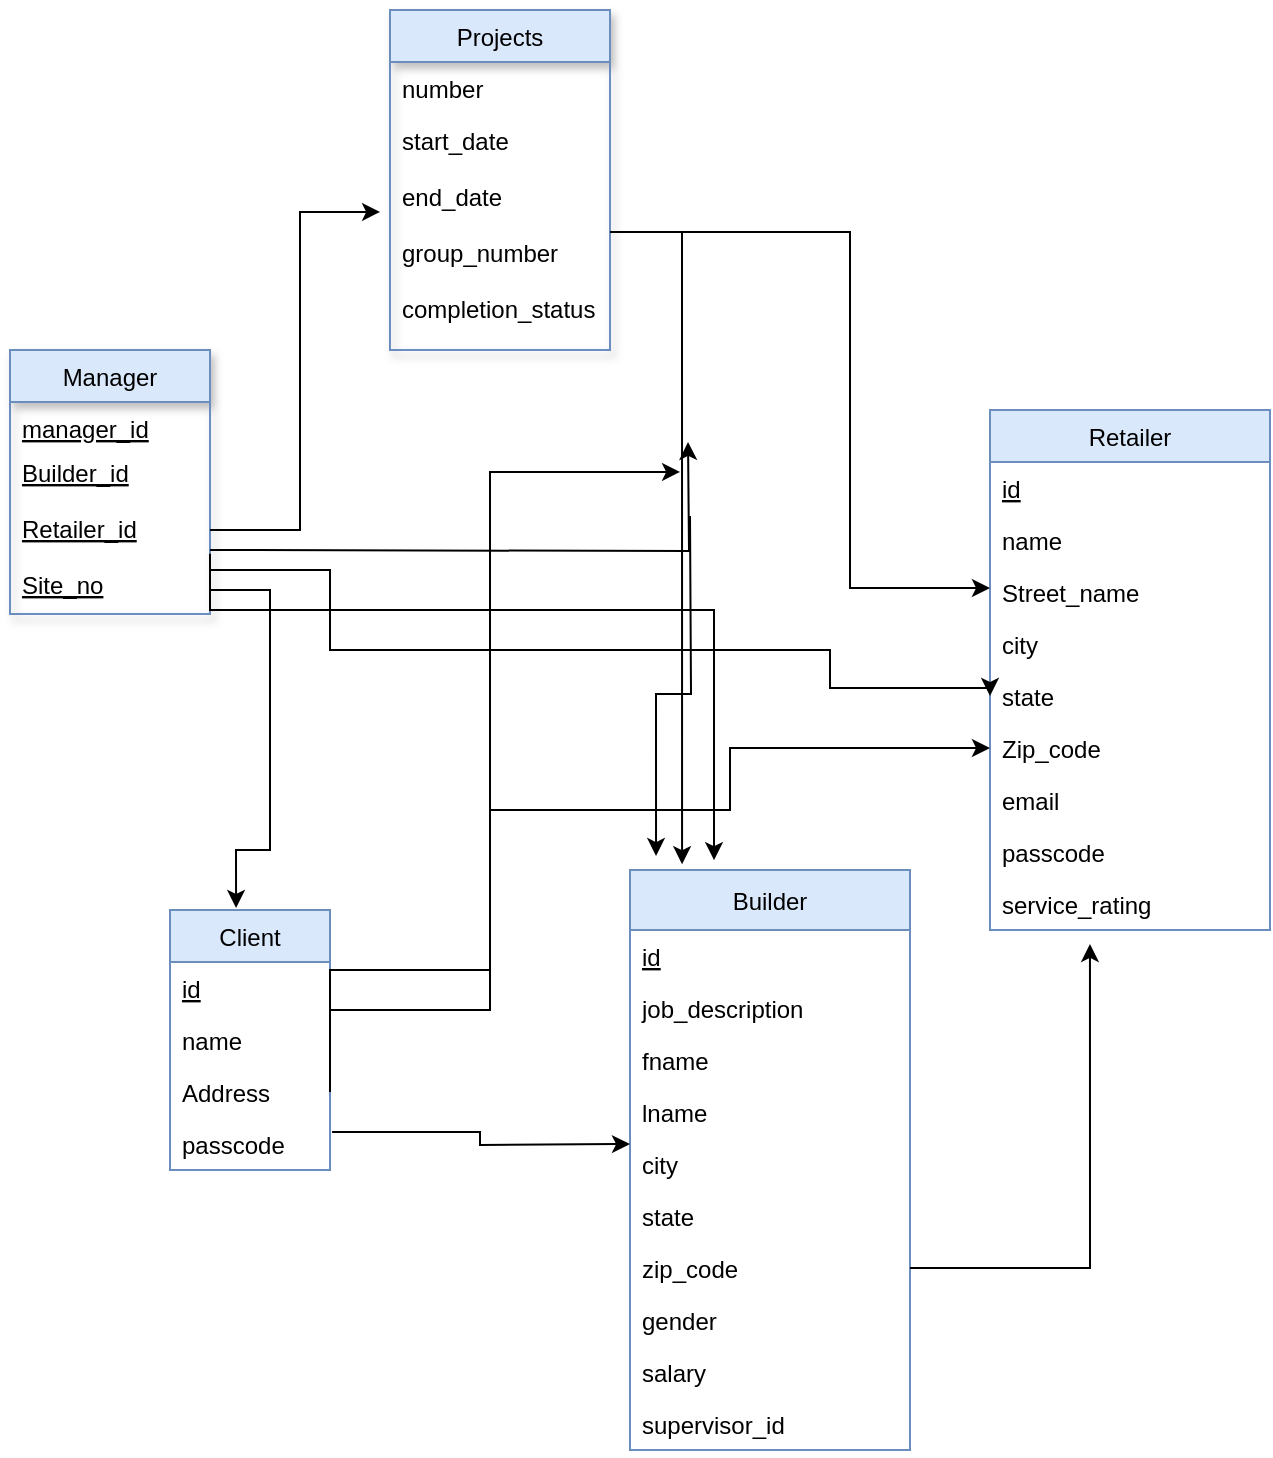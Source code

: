 <mxfile version="15.6.8" type="github">
  <diagram id="mHvtvC3Lte3Z6Vf82_89" name="Page-1">
    <mxGraphModel dx="1826" dy="816" grid="1" gridSize="10" guides="1" tooltips="1" connect="1" arrows="1" fold="1" page="1" pageScale="1" pageWidth="850" pageHeight="1100" math="0" shadow="0">
      <root>
        <mxCell id="0" />
        <mxCell id="1" parent="0" />
        <mxCell id="ZL5KUPXlELCcMeXXow66-1" value="Client" style="swimlane;fontStyle=0;childLayout=stackLayout;horizontal=1;startSize=26;fillColor=#dae8fc;horizontalStack=0;resizeParent=1;resizeParentMax=0;resizeLast=0;collapsible=1;marginBottom=0;strokeColor=#6c8ebf;" parent="1" vertex="1">
          <mxGeometry x="250" y="490" width="80" height="130" as="geometry" />
        </mxCell>
        <mxCell id="ZL5KUPXlELCcMeXXow66-2" value="id" style="text;strokeColor=none;fillColor=none;align=left;verticalAlign=top;spacingLeft=4;spacingRight=4;overflow=hidden;rotatable=0;points=[[0,0.5],[1,0.5]];portConstraint=eastwest;fontStyle=4" parent="ZL5KUPXlELCcMeXXow66-1" vertex="1">
          <mxGeometry y="26" width="80" height="26" as="geometry" />
        </mxCell>
        <mxCell id="ZL5KUPXlELCcMeXXow66-5" value="name&#xa;" style="text;strokeColor=none;fillColor=none;align=left;verticalAlign=top;spacingLeft=4;spacingRight=4;overflow=hidden;rotatable=0;points=[[0,0.5],[1,0.5]];portConstraint=eastwest;" parent="ZL5KUPXlELCcMeXXow66-1" vertex="1">
          <mxGeometry y="52" width="80" height="26" as="geometry" />
        </mxCell>
        <mxCell id="ZL5KUPXlELCcMeXXow66-9" value="Address" style="text;strokeColor=none;fillColor=none;align=left;verticalAlign=top;spacingLeft=4;spacingRight=4;overflow=hidden;rotatable=0;points=[[0,0.5],[1,0.5]];portConstraint=eastwest;" parent="ZL5KUPXlELCcMeXXow66-1" vertex="1">
          <mxGeometry y="78" width="80" height="26" as="geometry" />
        </mxCell>
        <mxCell id="ZL5KUPXlELCcMeXXow66-6" value="passcode" style="text;strokeColor=none;fillColor=none;align=left;verticalAlign=top;spacingLeft=4;spacingRight=4;overflow=hidden;rotatable=0;points=[[0,0.5],[1,0.5]];portConstraint=eastwest;" parent="ZL5KUPXlELCcMeXXow66-1" vertex="1">
          <mxGeometry y="104" width="80" height="26" as="geometry" />
        </mxCell>
        <mxCell id="ZL5KUPXlELCcMeXXow66-10" value="Builder" style="swimlane;fontStyle=0;childLayout=stackLayout;horizontal=1;startSize=30;fillColor=#dae8fc;horizontalStack=0;resizeParent=1;resizeParentMax=0;resizeLast=0;collapsible=1;marginBottom=0;strokeColor=#6c8ebf;" parent="1" vertex="1">
          <mxGeometry x="480" y="470" width="140" height="290" as="geometry" />
        </mxCell>
        <mxCell id="ZL5KUPXlELCcMeXXow66-11" value="id" style="text;strokeColor=none;fillColor=none;align=left;verticalAlign=top;spacingLeft=4;spacingRight=4;overflow=hidden;rotatable=0;points=[[0,0.5],[1,0.5]];portConstraint=eastwest;fontStyle=4" parent="ZL5KUPXlELCcMeXXow66-10" vertex="1">
          <mxGeometry y="30" width="140" height="26" as="geometry" />
        </mxCell>
        <mxCell id="ZL5KUPXlELCcMeXXow66-12" value="job_description" style="text;strokeColor=none;fillColor=none;align=left;verticalAlign=top;spacingLeft=4;spacingRight=4;overflow=hidden;rotatable=0;points=[[0,0.5],[1,0.5]];portConstraint=eastwest;" parent="ZL5KUPXlELCcMeXXow66-10" vertex="1">
          <mxGeometry y="56" width="140" height="26" as="geometry" />
        </mxCell>
        <mxCell id="ZL5KUPXlELCcMeXXow66-14" value="fname" style="text;strokeColor=none;fillColor=none;align=left;verticalAlign=top;spacingLeft=4;spacingRight=4;overflow=hidden;rotatable=0;points=[[0,0.5],[1,0.5]];portConstraint=eastwest;" parent="ZL5KUPXlELCcMeXXow66-10" vertex="1">
          <mxGeometry y="82" width="140" height="26" as="geometry" />
        </mxCell>
        <mxCell id="ZL5KUPXlELCcMeXXow66-15" value=" lname" style="text;strokeColor=none;fillColor=none;align=left;verticalAlign=top;spacingLeft=4;spacingRight=4;overflow=hidden;rotatable=0;points=[[0,0.5],[1,0.5]];portConstraint=eastwest;" parent="ZL5KUPXlELCcMeXXow66-10" vertex="1">
          <mxGeometry y="108" width="140" height="26" as="geometry" />
        </mxCell>
        <mxCell id="ZL5KUPXlELCcMeXXow66-17" value="city" style="text;strokeColor=none;fillColor=none;align=left;verticalAlign=top;spacingLeft=4;spacingRight=4;overflow=hidden;rotatable=0;points=[[0,0.5],[1,0.5]];portConstraint=eastwest;" parent="ZL5KUPXlELCcMeXXow66-10" vertex="1">
          <mxGeometry y="134" width="140" height="26" as="geometry" />
        </mxCell>
        <mxCell id="ZL5KUPXlELCcMeXXow66-18" value="state" style="text;strokeColor=none;fillColor=none;align=left;verticalAlign=top;spacingLeft=4;spacingRight=4;overflow=hidden;rotatable=0;points=[[0,0.5],[1,0.5]];portConstraint=eastwest;" parent="ZL5KUPXlELCcMeXXow66-10" vertex="1">
          <mxGeometry y="160" width="140" height="26" as="geometry" />
        </mxCell>
        <mxCell id="ZL5KUPXlELCcMeXXow66-19" value="zip_code " style="text;strokeColor=none;fillColor=none;align=left;verticalAlign=top;spacingLeft=4;spacingRight=4;overflow=hidden;rotatable=0;points=[[0,0.5],[1,0.5]];portConstraint=eastwest;" parent="ZL5KUPXlELCcMeXXow66-10" vertex="1">
          <mxGeometry y="186" width="140" height="26" as="geometry" />
        </mxCell>
        <mxCell id="ZL5KUPXlELCcMeXXow66-20" value="gender" style="text;strokeColor=none;fillColor=none;align=left;verticalAlign=top;spacingLeft=4;spacingRight=4;overflow=hidden;rotatable=0;points=[[0,0.5],[1,0.5]];portConstraint=eastwest;" parent="ZL5KUPXlELCcMeXXow66-10" vertex="1">
          <mxGeometry y="212" width="140" height="26" as="geometry" />
        </mxCell>
        <mxCell id="ZL5KUPXlELCcMeXXow66-21" value="salary" style="text;strokeColor=none;fillColor=none;align=left;verticalAlign=top;spacingLeft=4;spacingRight=4;overflow=hidden;rotatable=0;points=[[0,0.5],[1,0.5]];portConstraint=eastwest;" parent="ZL5KUPXlELCcMeXXow66-10" vertex="1">
          <mxGeometry y="238" width="140" height="26" as="geometry" />
        </mxCell>
        <mxCell id="ZL5KUPXlELCcMeXXow66-13" value="supervisor_id" style="text;strokeColor=none;fillColor=none;align=left;verticalAlign=top;spacingLeft=4;spacingRight=4;overflow=hidden;rotatable=0;points=[[0,0.5],[1,0.5]];portConstraint=eastwest;" parent="ZL5KUPXlELCcMeXXow66-10" vertex="1">
          <mxGeometry y="264" width="140" height="26" as="geometry" />
        </mxCell>
        <mxCell id="ZL5KUPXlELCcMeXXow66-23" value=" Retailer" style="swimlane;fontStyle=0;childLayout=stackLayout;horizontal=1;startSize=26;fillColor=#dae8fc;horizontalStack=0;resizeParent=1;resizeParentMax=0;resizeLast=0;collapsible=1;marginBottom=0;strokeColor=#6c8ebf;" parent="1" vertex="1">
          <mxGeometry x="660" y="240" width="140" height="260" as="geometry" />
        </mxCell>
        <mxCell id="ZL5KUPXlELCcMeXXow66-24" value="id " style="text;strokeColor=none;fillColor=none;align=left;verticalAlign=top;spacingLeft=4;spacingRight=4;overflow=hidden;rotatable=0;points=[[0,0.5],[1,0.5]];portConstraint=eastwest;fontStyle=4" parent="ZL5KUPXlELCcMeXXow66-23" vertex="1">
          <mxGeometry y="26" width="140" height="26" as="geometry" />
        </mxCell>
        <mxCell id="ZL5KUPXlELCcMeXXow66-25" value="name" style="text;strokeColor=none;fillColor=none;align=left;verticalAlign=top;spacingLeft=4;spacingRight=4;overflow=hidden;rotatable=0;points=[[0,0.5],[1,0.5]];portConstraint=eastwest;" parent="ZL5KUPXlELCcMeXXow66-23" vertex="1">
          <mxGeometry y="52" width="140" height="26" as="geometry" />
        </mxCell>
        <mxCell id="ZL5KUPXlELCcMeXXow66-27" value="Street_name" style="text;strokeColor=none;fillColor=none;align=left;verticalAlign=top;spacingLeft=4;spacingRight=4;overflow=hidden;rotatable=0;points=[[0,0.5],[1,0.5]];portConstraint=eastwest;" parent="ZL5KUPXlELCcMeXXow66-23" vertex="1">
          <mxGeometry y="78" width="140" height="26" as="geometry" />
        </mxCell>
        <mxCell id="ZL5KUPXlELCcMeXXow66-28" value="city" style="text;strokeColor=none;fillColor=none;align=left;verticalAlign=top;spacingLeft=4;spacingRight=4;overflow=hidden;rotatable=0;points=[[0,0.5],[1,0.5]];portConstraint=eastwest;" parent="ZL5KUPXlELCcMeXXow66-23" vertex="1">
          <mxGeometry y="104" width="140" height="26" as="geometry" />
        </mxCell>
        <mxCell id="ZL5KUPXlELCcMeXXow66-29" value="state" style="text;strokeColor=none;fillColor=none;align=left;verticalAlign=top;spacingLeft=4;spacingRight=4;overflow=hidden;rotatable=0;points=[[0,0.5],[1,0.5]];portConstraint=eastwest;" parent="ZL5KUPXlELCcMeXXow66-23" vertex="1">
          <mxGeometry y="130" width="140" height="26" as="geometry" />
        </mxCell>
        <mxCell id="ZL5KUPXlELCcMeXXow66-30" value="Zip_code" style="text;strokeColor=none;fillColor=none;align=left;verticalAlign=top;spacingLeft=4;spacingRight=4;overflow=hidden;rotatable=0;points=[[0,0.5],[1,0.5]];portConstraint=eastwest;" parent="ZL5KUPXlELCcMeXXow66-23" vertex="1">
          <mxGeometry y="156" width="140" height="26" as="geometry" />
        </mxCell>
        <mxCell id="ZL5KUPXlELCcMeXXow66-31" value=" email" style="text;strokeColor=none;fillColor=none;align=left;verticalAlign=top;spacingLeft=4;spacingRight=4;overflow=hidden;rotatable=0;points=[[0,0.5],[1,0.5]];portConstraint=eastwest;" parent="ZL5KUPXlELCcMeXXow66-23" vertex="1">
          <mxGeometry y="182" width="140" height="26" as="geometry" />
        </mxCell>
        <mxCell id="ZL5KUPXlELCcMeXXow66-32" value="passcode" style="text;strokeColor=none;fillColor=none;align=left;verticalAlign=top;spacingLeft=4;spacingRight=4;overflow=hidden;rotatable=0;points=[[0,0.5],[1,0.5]];portConstraint=eastwest;" parent="ZL5KUPXlELCcMeXXow66-23" vertex="1">
          <mxGeometry y="208" width="140" height="26" as="geometry" />
        </mxCell>
        <mxCell id="ZL5KUPXlELCcMeXXow66-26" value="service_rating" style="text;strokeColor=none;fillColor=none;align=left;verticalAlign=top;spacingLeft=4;spacingRight=4;overflow=hidden;rotatable=0;points=[[0,0.5],[1,0.5]];portConstraint=eastwest;" parent="ZL5KUPXlELCcMeXXow66-23" vertex="1">
          <mxGeometry y="234" width="140" height="26" as="geometry" />
        </mxCell>
        <mxCell id="HohciE32TCPo8PJcS-ce-9" value="Manager" style="swimlane;fontStyle=0;childLayout=stackLayout;horizontal=1;startSize=26;fillColor=#dae8fc;horizontalStack=0;resizeParent=1;resizeParentMax=0;resizeLast=0;collapsible=1;marginBottom=0;shadow=1;strokeColor=#6c8ebf;" parent="1" vertex="1">
          <mxGeometry x="170" y="210" width="100" height="132" as="geometry" />
        </mxCell>
        <mxCell id="HohciE32TCPo8PJcS-ce-10" value="manager_id" style="text;strokeColor=none;fillColor=none;align=left;verticalAlign=top;spacingLeft=4;spacingRight=4;overflow=hidden;rotatable=0;points=[[0,0.5],[1,0.5]];portConstraint=eastwest;shadow=1;fontStyle=4" parent="HohciE32TCPo8PJcS-ce-9" vertex="1">
          <mxGeometry y="26" width="100" height="22" as="geometry" />
        </mxCell>
        <mxCell id="HohciE32TCPo8PJcS-ce-11" value="Builder_id&#xa;&#xa;Retailer_id&#xa;&#xa;Site_no" style="text;strokeColor=none;fillColor=none;align=left;verticalAlign=top;spacingLeft=4;spacingRight=4;overflow=hidden;rotatable=0;points=[[0,0.5],[1,0.5]];portConstraint=eastwest;shadow=1;fontStyle=4" parent="HohciE32TCPo8PJcS-ce-9" vertex="1">
          <mxGeometry y="48" width="100" height="84" as="geometry" />
        </mxCell>
        <mxCell id="HohciE32TCPo8PJcS-ce-12" value="Projects" style="swimlane;fontStyle=0;childLayout=stackLayout;horizontal=1;startSize=26;fillColor=#dae8fc;horizontalStack=0;resizeParent=1;resizeParentMax=0;resizeLast=0;collapsible=1;marginBottom=0;shadow=1;strokeColor=#6c8ebf;" parent="1" vertex="1">
          <mxGeometry x="360" y="40" width="110" height="170" as="geometry" />
        </mxCell>
        <mxCell id="HohciE32TCPo8PJcS-ce-13" value="number" style="text;strokeColor=none;fillColor=none;align=left;verticalAlign=top;spacingLeft=4;spacingRight=4;overflow=hidden;rotatable=0;points=[[0,0.5],[1,0.5]];portConstraint=eastwest;shadow=1;" parent="HohciE32TCPo8PJcS-ce-12" vertex="1">
          <mxGeometry y="26" width="110" height="26" as="geometry" />
        </mxCell>
        <mxCell id="HohciE32TCPo8PJcS-ce-14" value="start_date&#xa;&#xa;end_date&#xa;&#xa;group_number&#xa;&#xa;completion_status" style="text;strokeColor=none;fillColor=none;align=left;verticalAlign=top;spacingLeft=4;spacingRight=4;overflow=hidden;rotatable=0;points=[[0,0.5],[1,0.5]];portConstraint=eastwest;shadow=1;" parent="HohciE32TCPo8PJcS-ce-12" vertex="1">
          <mxGeometry y="52" width="110" height="118" as="geometry" />
        </mxCell>
        <mxCell id="HohciE32TCPo8PJcS-ce-18" style="edgeStyle=orthogonalEdgeStyle;rounded=0;orthogonalLoop=1;jettySize=auto;html=1;exitX=1;exitY=0.5;exitDx=0;exitDy=0;entryX=-0.045;entryY=0.415;entryDx=0;entryDy=0;entryPerimeter=0;" parent="1" source="HohciE32TCPo8PJcS-ce-11" target="HohciE32TCPo8PJcS-ce-14" edge="1">
          <mxGeometry relative="1" as="geometry" />
        </mxCell>
        <mxCell id="HohciE32TCPo8PJcS-ce-19" style="edgeStyle=orthogonalEdgeStyle;rounded=0;orthogonalLoop=1;jettySize=auto;html=1;entryX=-0.009;entryY=-0.097;entryDx=0;entryDy=0;entryPerimeter=0;" parent="1" edge="1">
          <mxGeometry relative="1" as="geometry">
            <mxPoint x="270" y="310" as="sourcePoint" />
            <mxPoint x="509.01" y="255.986" as="targetPoint" />
          </mxGeometry>
        </mxCell>
        <mxCell id="HohciE32TCPo8PJcS-ce-20" style="edgeStyle=orthogonalEdgeStyle;rounded=0;orthogonalLoop=1;jettySize=auto;html=1;entryX=0.413;entryY=-0.008;entryDx=0;entryDy=0;entryPerimeter=0;" parent="1" target="ZL5KUPXlELCcMeXXow66-1" edge="1">
          <mxGeometry relative="1" as="geometry">
            <mxPoint x="270" y="330" as="sourcePoint" />
            <Array as="points">
              <mxPoint x="300" y="330" />
              <mxPoint x="300" y="460" />
              <mxPoint x="283" y="460" />
            </Array>
          </mxGeometry>
        </mxCell>
        <mxCell id="HohciE32TCPo8PJcS-ce-21" style="edgeStyle=orthogonalEdgeStyle;rounded=0;orthogonalLoop=1;jettySize=auto;html=1;exitX=1;exitY=0.641;exitDx=0;exitDy=0;entryX=0.3;entryY=-0.017;entryDx=0;entryDy=0;entryPerimeter=0;exitPerimeter=0;" parent="1" source="HohciE32TCPo8PJcS-ce-11" target="ZL5KUPXlELCcMeXXow66-10" edge="1">
          <mxGeometry relative="1" as="geometry">
            <Array as="points">
              <mxPoint x="270" y="340" />
              <mxPoint x="522" y="340" />
            </Array>
          </mxGeometry>
        </mxCell>
        <mxCell id="HohciE32TCPo8PJcS-ce-22" style="edgeStyle=orthogonalEdgeStyle;rounded=0;orthogonalLoop=1;jettySize=auto;html=1;entryX=0;entryY=0.5;entryDx=0;entryDy=0;" parent="1" target="ZL5KUPXlELCcMeXXow66-29" edge="1">
          <mxGeometry relative="1" as="geometry">
            <mxPoint x="270" y="320" as="sourcePoint" />
            <mxPoint x="650" y="379" as="targetPoint" />
            <Array as="points">
              <mxPoint x="330" y="320" />
              <mxPoint x="330" y="360" />
              <mxPoint x="580" y="360" />
              <mxPoint x="580" y="379" />
              <mxPoint x="660" y="379" />
            </Array>
          </mxGeometry>
        </mxCell>
        <mxCell id="HohciE32TCPo8PJcS-ce-23" style="edgeStyle=orthogonalEdgeStyle;rounded=0;orthogonalLoop=1;jettySize=auto;html=1;exitX=1.013;exitY=0.269;exitDx=0;exitDy=0;exitPerimeter=0;" parent="1" source="ZL5KUPXlELCcMeXXow66-6" edge="1">
          <mxGeometry relative="1" as="geometry">
            <mxPoint x="480" y="607" as="targetPoint" />
            <mxPoint x="360" y="540" as="sourcePoint" />
          </mxGeometry>
        </mxCell>
        <mxCell id="HohciE32TCPo8PJcS-ce-24" style="edgeStyle=orthogonalEdgeStyle;rounded=0;orthogonalLoop=1;jettySize=auto;html=1;exitX=1;exitY=0.5;exitDx=0;exitDy=0;entryX=0;entryY=0.5;entryDx=0;entryDy=0;" parent="1" source="ZL5KUPXlELCcMeXXow66-9" target="ZL5KUPXlELCcMeXXow66-30" edge="1">
          <mxGeometry relative="1" as="geometry">
            <Array as="points">
              <mxPoint x="330" y="520" />
              <mxPoint x="410" y="520" />
              <mxPoint x="410" y="440" />
              <mxPoint x="530" y="440" />
              <mxPoint x="530" y="409" />
            </Array>
          </mxGeometry>
        </mxCell>
        <mxCell id="HohciE32TCPo8PJcS-ce-25" style="edgeStyle=orthogonalEdgeStyle;rounded=0;orthogonalLoop=1;jettySize=auto;html=1;entryX=-0.045;entryY=0.145;entryDx=0;entryDy=0;entryPerimeter=0;" parent="1" edge="1">
          <mxGeometry relative="1" as="geometry">
            <mxPoint x="330" y="540" as="sourcePoint" />
            <Array as="points">
              <mxPoint x="410" y="540" />
              <mxPoint x="410" y="271" />
            </Array>
            <mxPoint x="505.05" y="270.99" as="targetPoint" />
          </mxGeometry>
        </mxCell>
        <mxCell id="HohciE32TCPo8PJcS-ce-27" style="edgeStyle=orthogonalEdgeStyle;rounded=0;orthogonalLoop=1;jettySize=auto;html=1;exitX=0;exitY=0.5;exitDx=0;exitDy=0;entryX=0.093;entryY=-0.024;entryDx=0;entryDy=0;entryPerimeter=0;" parent="1" target="ZL5KUPXlELCcMeXXow66-10" edge="1">
          <mxGeometry relative="1" as="geometry">
            <mxPoint x="510" y="293" as="sourcePoint" />
          </mxGeometry>
        </mxCell>
        <mxCell id="HohciE32TCPo8PJcS-ce-28" style="edgeStyle=orthogonalEdgeStyle;rounded=0;orthogonalLoop=1;jettySize=auto;html=1;exitX=1;exitY=0.5;exitDx=0;exitDy=0;entryX=0.186;entryY=-0.01;entryDx=0;entryDy=0;entryPerimeter=0;" parent="1" source="HohciE32TCPo8PJcS-ce-14" target="ZL5KUPXlELCcMeXXow66-10" edge="1">
          <mxGeometry relative="1" as="geometry" />
        </mxCell>
        <mxCell id="HohciE32TCPo8PJcS-ce-30" style="edgeStyle=orthogonalEdgeStyle;rounded=0;orthogonalLoop=1;jettySize=auto;html=1;exitX=1;exitY=0.5;exitDx=0;exitDy=0;entryX=0.357;entryY=1.269;entryDx=0;entryDy=0;entryPerimeter=0;" parent="1" source="ZL5KUPXlELCcMeXXow66-19" target="ZL5KUPXlELCcMeXXow66-26" edge="1">
          <mxGeometry relative="1" as="geometry">
            <mxPoint x="710" y="520" as="targetPoint" />
            <Array as="points">
              <mxPoint x="710" y="669" />
            </Array>
          </mxGeometry>
        </mxCell>
        <mxCell id="jhWLAtiITWEppKqXBJx8-1" style="edgeStyle=orthogonalEdgeStyle;rounded=0;orthogonalLoop=1;jettySize=auto;html=1;exitX=1;exitY=0.5;exitDx=0;exitDy=0;" edge="1" parent="1" source="HohciE32TCPo8PJcS-ce-14">
          <mxGeometry relative="1" as="geometry">
            <mxPoint x="660" y="329" as="targetPoint" />
            <Array as="points">
              <mxPoint x="590" y="151" />
              <mxPoint x="590" y="329" />
            </Array>
          </mxGeometry>
        </mxCell>
      </root>
    </mxGraphModel>
  </diagram>
</mxfile>
